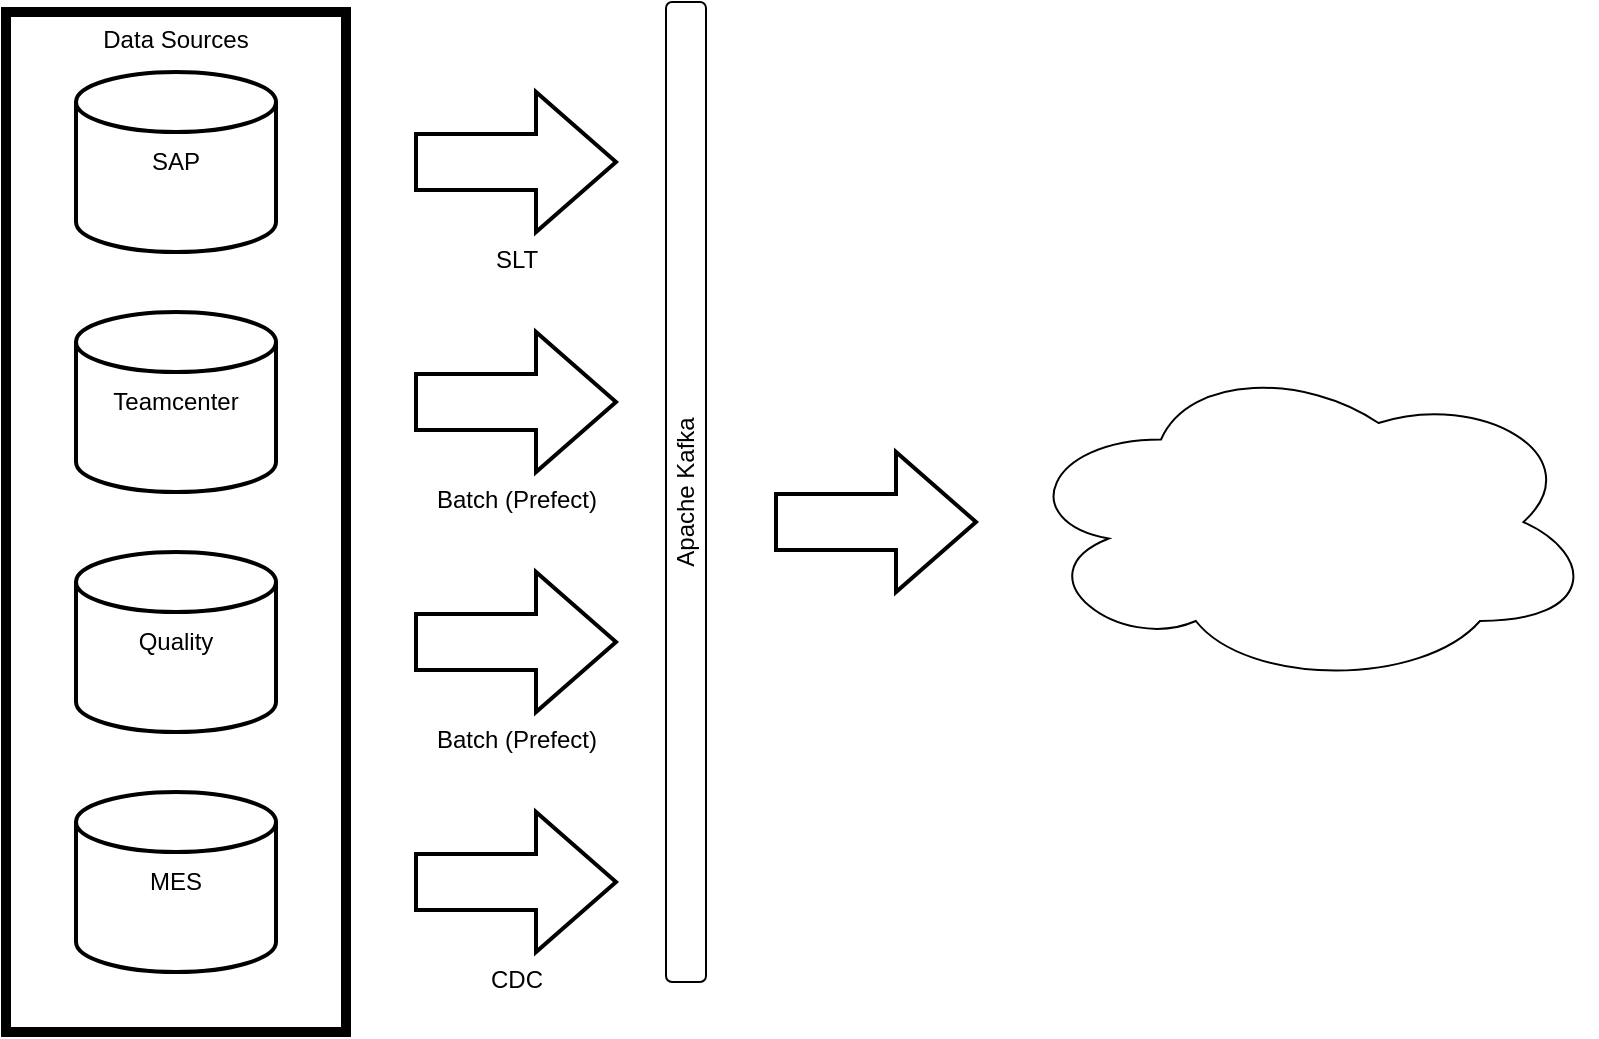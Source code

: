 <mxfile version="22.1.22" type="embed">
  <diagram id="basF6_X-8PGoClfu48Hd" name="Page-1">
    <mxGraphModel dx="1432" dy="742" grid="1" gridSize="10" guides="1" tooltips="1" connect="1" arrows="1" fold="1" page="1" pageScale="1" pageWidth="850" pageHeight="1100" math="0" shadow="0">
      <root>
        <mxCell id="0" />
        <mxCell id="1" parent="0" />
        <mxCell id="2" value="MES" style="strokeWidth=2;html=1;shape=mxgraph.flowchart.database;whiteSpace=wrap;" vertex="1" parent="1">
          <mxGeometry x="60" y="610" width="100" height="90" as="geometry" />
        </mxCell>
        <mxCell id="3" value="Quality" style="strokeWidth=2;html=1;shape=mxgraph.flowchart.database;whiteSpace=wrap;" vertex="1" parent="1">
          <mxGeometry x="60" y="490" width="100" height="90" as="geometry" />
        </mxCell>
        <mxCell id="4" value="Teamcenter" style="strokeWidth=2;html=1;shape=mxgraph.flowchart.database;whiteSpace=wrap;" vertex="1" parent="1">
          <mxGeometry x="60" y="370" width="100" height="90" as="geometry" />
        </mxCell>
        <mxCell id="5" value="SAP" style="strokeWidth=2;html=1;shape=mxgraph.flowchart.database;whiteSpace=wrap;" vertex="1" parent="1">
          <mxGeometry x="60" y="250" width="100" height="90" as="geometry" />
        </mxCell>
        <mxCell id="6" value="CDC" style="verticalLabelPosition=bottom;verticalAlign=top;html=1;strokeWidth=2;shape=mxgraph.arrows2.arrow;dy=0.6;dx=40;notch=0;" vertex="1" parent="1">
          <mxGeometry x="230" y="620" width="100" height="70" as="geometry" />
        </mxCell>
        <mxCell id="7" value="Batch (Prefect)" style="verticalLabelPosition=bottom;verticalAlign=top;html=1;strokeWidth=2;shape=mxgraph.arrows2.arrow;dy=0.6;dx=40;notch=0;" vertex="1" parent="1">
          <mxGeometry x="230" y="500" width="100" height="70" as="geometry" />
        </mxCell>
        <mxCell id="8" value="Batch (Prefect)" style="verticalLabelPosition=bottom;verticalAlign=top;html=1;strokeWidth=2;shape=mxgraph.arrows2.arrow;dy=0.6;dx=40;notch=0;" vertex="1" parent="1">
          <mxGeometry x="230" y="380" width="100" height="70" as="geometry" />
        </mxCell>
        <mxCell id="9" value="SLT" style="verticalLabelPosition=bottom;verticalAlign=top;html=1;strokeWidth=2;shape=mxgraph.arrows2.arrow;dy=0.6;dx=40;notch=0;" vertex="1" parent="1">
          <mxGeometry x="230" y="260" width="100" height="70" as="geometry" />
        </mxCell>
        <mxCell id="10" value="Data Sources" style="rounded=0;whiteSpace=wrap;html=1;fillColor=none;strokeWidth=5;align=center;verticalAlign=top;" vertex="1" parent="1">
          <mxGeometry x="25" y="220" width="170" height="510" as="geometry" />
        </mxCell>
        <mxCell id="11" value="Apache Kafka" style="rounded=1;whiteSpace=wrap;html=1;rotation=-90;" vertex="1" parent="1">
          <mxGeometry x="120" y="450" width="490" height="20" as="geometry" />
        </mxCell>
        <mxCell id="12" value="" style="verticalLabelPosition=bottom;verticalAlign=top;html=1;strokeWidth=2;shape=mxgraph.arrows2.arrow;dy=0.6;dx=40;notch=0;" vertex="1" parent="1">
          <mxGeometry x="410" y="440" width="100" height="70" as="geometry" />
        </mxCell>
        <mxCell id="14" value="" style="ellipse;shape=cloud;whiteSpace=wrap;html=1;" vertex="1" parent="1">
          <mxGeometry x="530" y="392.5" width="290" height="165" as="geometry" />
        </mxCell>
      </root>
    </mxGraphModel>
  </diagram>
</mxfile>
